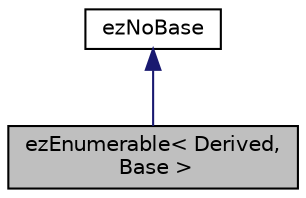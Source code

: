 digraph "ezEnumerable&lt; Derived, Base &gt;"
{
 // LATEX_PDF_SIZE
  edge [fontname="Helvetica",fontsize="10",labelfontname="Helvetica",labelfontsize="10"];
  node [fontname="Helvetica",fontsize="10",shape=record];
  Node1 [label="ezEnumerable\< Derived,\l Base \>",height=0.2,width=0.4,color="black", fillcolor="grey75", style="filled", fontcolor="black",tooltip="Base class to add the ability to another class to enumerate all active instance of it,..."];
  Node2 -> Node1 [dir="back",color="midnightblue",fontsize="10",style="solid",fontname="Helvetica"];
  Node2 [label="ezNoBase",height=0.2,width=0.4,color="black", fillcolor="white", style="filled",URL="$d4/d02/classez_no_base.htm",tooltip="Dummy type to pass to templates and macros that expect a base type for a class that has no base."];
}

